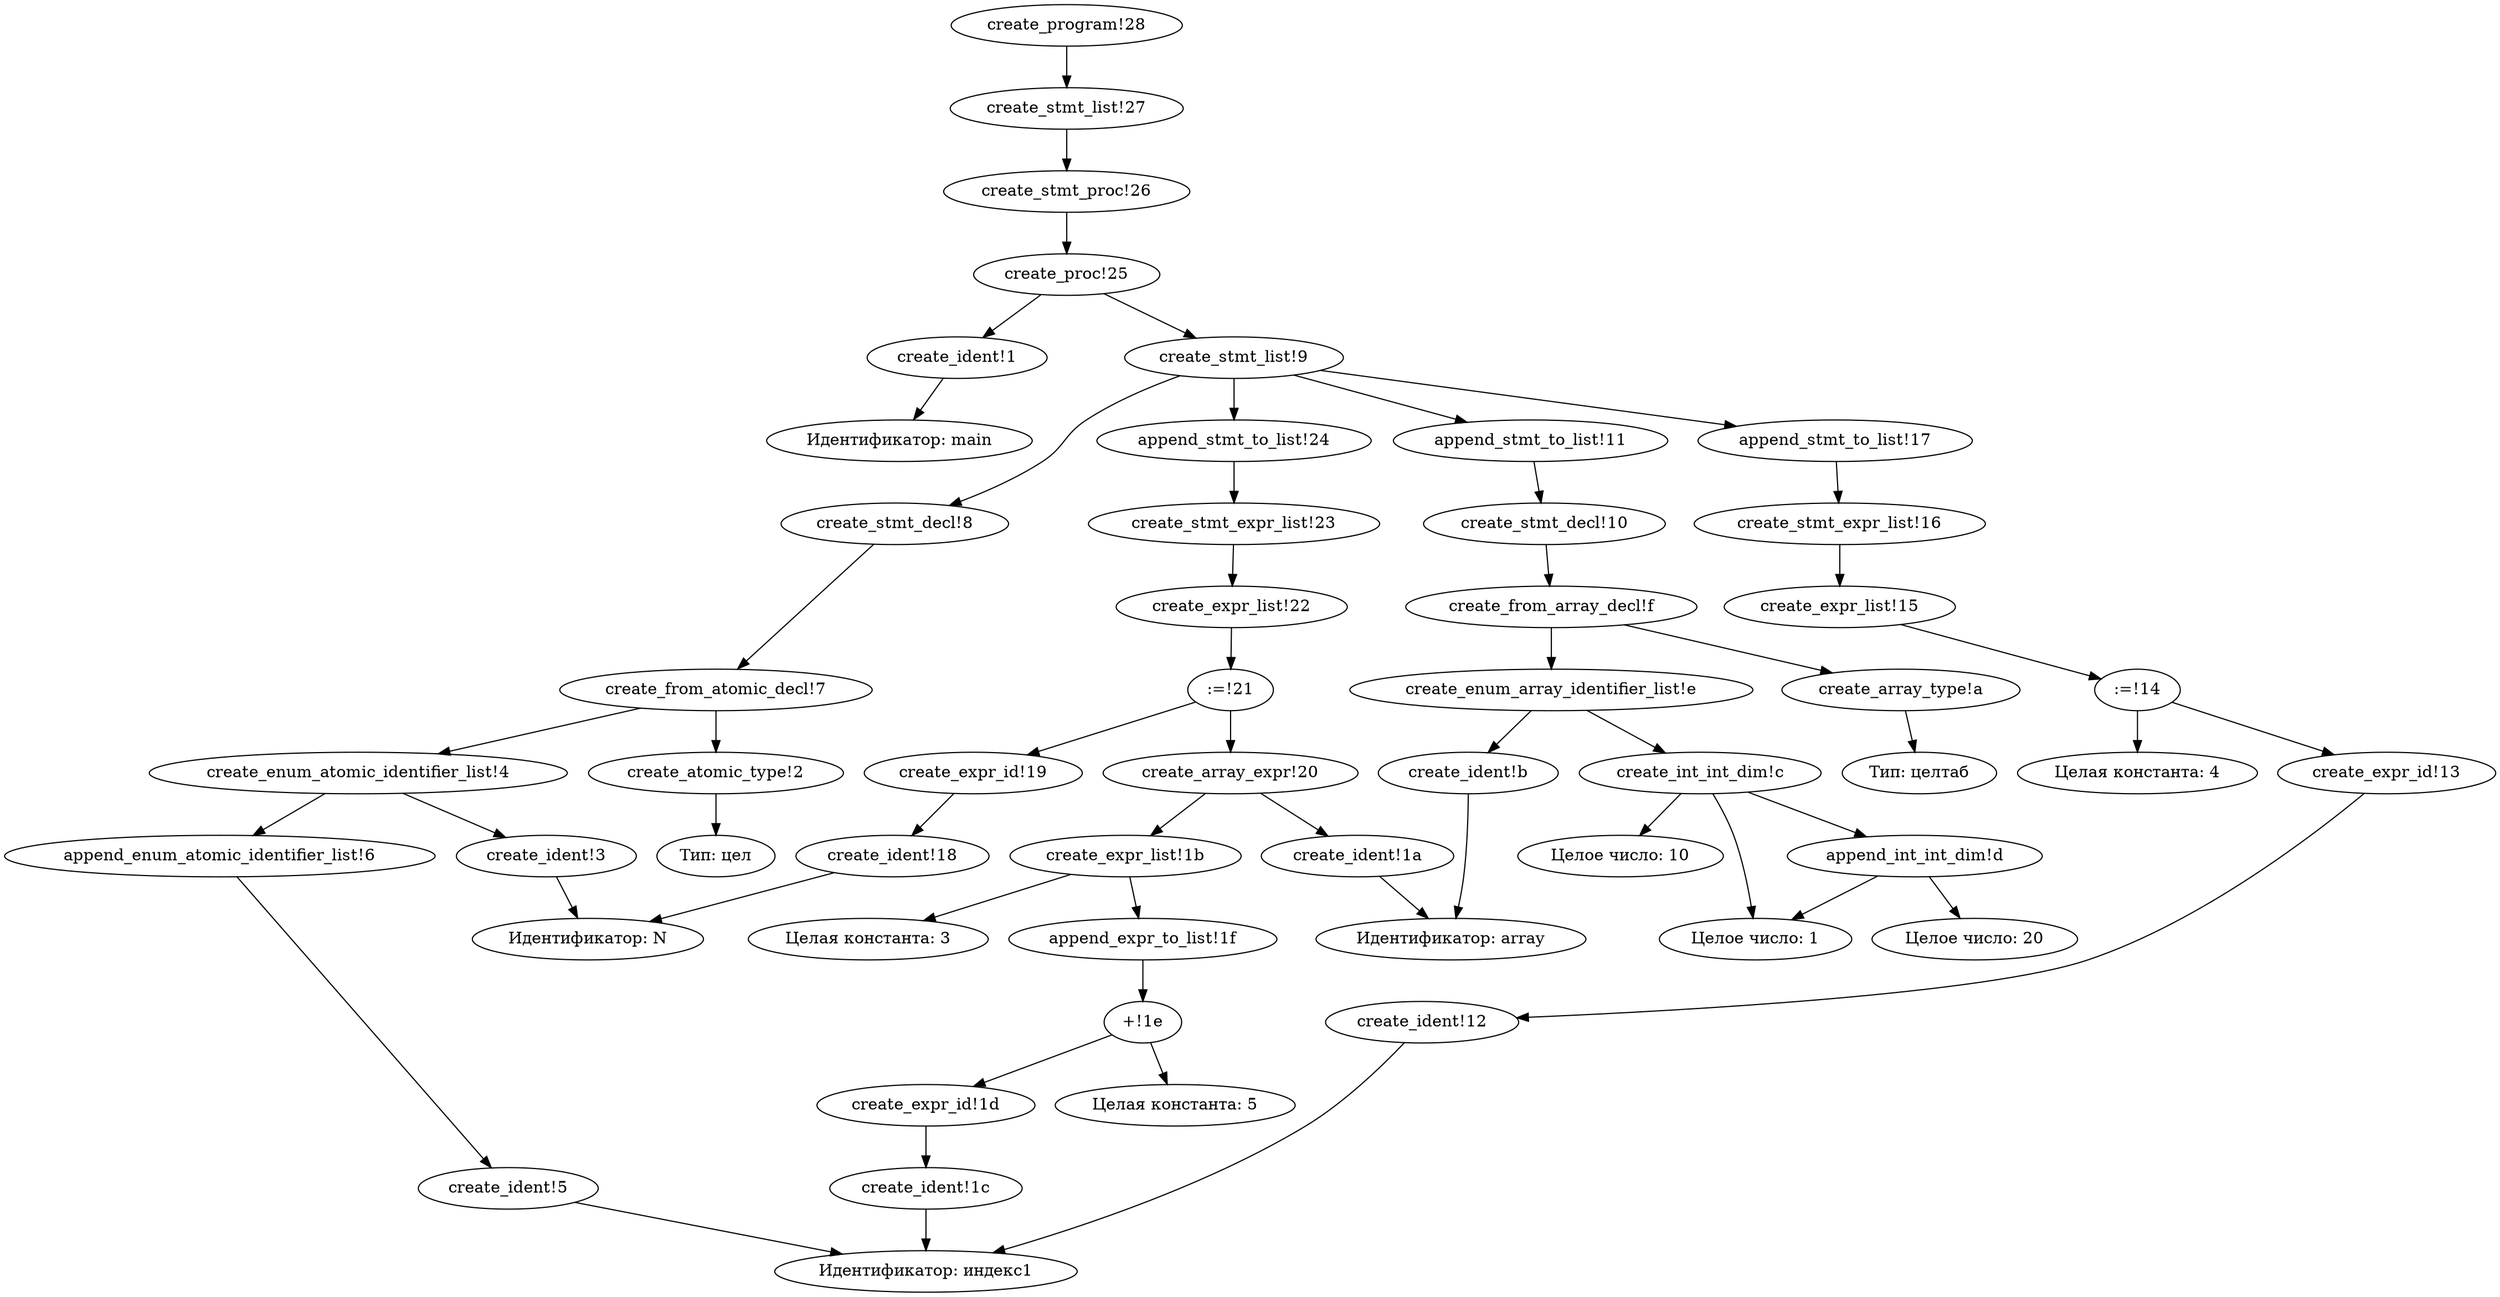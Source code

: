 digraph KumirTree {
"create_ident!1" -> "Идентификатор: main";
"create_atomic_type!2" -> "Тип: цел";
"create_ident!3" -> "Идентификатор: N";
"create_enum_atomic_identifier_list!4" -> "create_ident!3";
"create_ident!5" -> "Идентификатор: индекс1";
"create_enum_atomic_identifier_list!4" -> "append_enum_atomic_identifier_list!6";
"append_enum_atomic_identifier_list!6" -> "create_ident!5";
"create_from_atomic_decl!7" -> "create_atomic_type!2";
"create_from_atomic_decl!7" -> "create_enum_atomic_identifier_list!4";
"create_stmt_decl!8" -> "create_from_atomic_decl!7";
"create_stmt_list!9" -> "create_stmt_decl!8";
"create_array_type!a" -> "Тип: целтаб";
"create_ident!b" -> "Идентификатор: array";
"create_int_int_dim!c" -> "Целое число: 1";
"create_int_int_dim!c" -> "Целое число: 10";
"create_int_int_dim!c" -> "append_int_int_dim!d";
"append_int_int_dim!d" -> "Целое число: 1";
"append_int_int_dim!d" -> "Целое число: 20";
"create_enum_array_identifier_list!e" -> "create_ident!b";
"create_enum_array_identifier_list!e" -> "create_int_int_dim!c";
"create_from_array_decl!f" -> "create_array_type!a";
"create_from_array_decl!f" -> "create_enum_array_identifier_list!e";
"create_stmt_decl!10" -> "create_from_array_decl!f";
"create_stmt_list!9" -> "append_stmt_to_list!11";
"append_stmt_to_list!11" -> "create_stmt_decl!10";
"create_ident!12" -> "Идентификатор: индекс1";
"create_expr_id!13" -> "create_ident!12";
":=!14" -> "create_expr_id!13";
":=!14" -> "Целая константа: 4";
"create_expr_list!15" -> ":=!14";
"create_stmt_expr_list!16" -> "create_expr_list!15";
"create_stmt_list!9" -> "append_stmt_to_list!17";
"append_stmt_to_list!17" -> "create_stmt_expr_list!16";
"create_ident!18" -> "Идентификатор: N";
"create_expr_id!19" -> "create_ident!18";
"create_ident!1a" -> "Идентификатор: array";
"create_expr_list!1b" -> "Целая константа: 3";
"create_ident!1c" -> "Идентификатор: индекс1";
"create_expr_id!1d" -> "create_ident!1c";
"+!1e" -> "Целая константа: 5";
"+!1e" -> "create_expr_id!1d";
"create_expr_list!1b" -> "append_expr_to_list!1f";
"append_expr_to_list!1f" -> "+!1e";
"create_array_expr!20" -> "create_ident!1a";
"create_array_expr!20" -> "create_expr_list!1b";
":=!21" -> "create_expr_id!19";
":=!21" -> "create_array_expr!20";
"create_expr_list!22" -> ":=!21";
"create_stmt_expr_list!23" -> "create_expr_list!22";
"create_stmt_list!9" -> "append_stmt_to_list!24";
"append_stmt_to_list!24" -> "create_stmt_expr_list!23";
"create_proc!25" -> "create_ident!1";
"create_proc!25" -> "create_stmt_list!9";
"create_stmt_proc!26" -> "create_proc!25";
"create_stmt_list!27" -> "create_stmt_proc!26";
"create_program!28" -> "create_stmt_list!27";
 } 